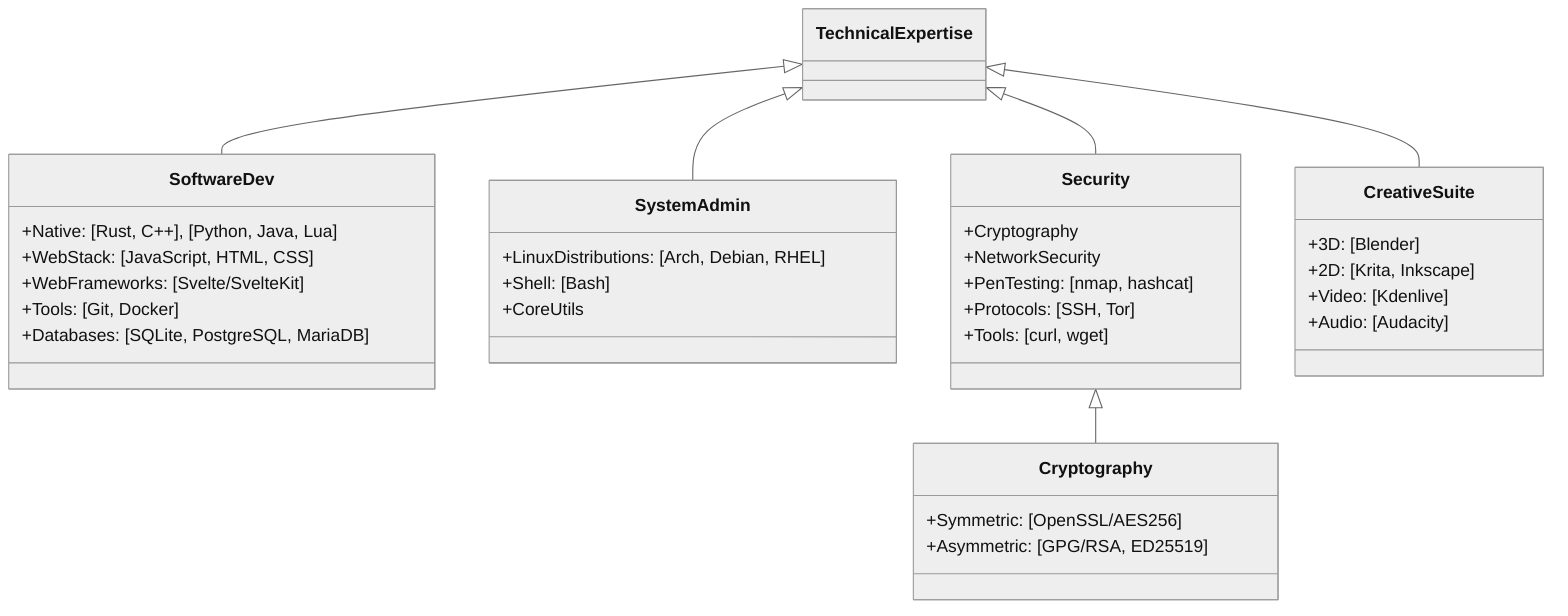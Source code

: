 %%{init: {'theme': 'neutral'}}%%
classDiagram
    TechnicalExpertise <|-- SoftwareDev
    TechnicalExpertise <|-- SystemAdmin
    TechnicalExpertise <|-- Security
    TechnicalExpertise <|-- CreativeSuite

    class SoftwareDev{
        +Native: [Rust, C++], [Python, Java, Lua]
        +WebStack: [JavaScript, HTML, CSS]
        +WebFrameworks: [Svelte/SvelteKit]
        +Tools: [Git, Docker]
        +Databases: [SQLite, PostgreSQL, MariaDB]
    }

    class SystemAdmin{
        +LinuxDistributions: [Arch, Debian, RHEL]
        +Shell: [Bash]
        +CoreUtils
        %% +AndroidTools
    }

    class Security{
        +Cryptography
        +NetworkSecurity
        +PenTesting: [nmap, hashcat]
        +Protocols: [SSH, Tor]
        +Tools: [curl, wget]
    }

    class CreativeSuite{
        +3D: [Blender]
        +2D: [Krita, Inkscape]
        +Video: [Kdenlive]
        +Audio: [Audacity]
    }

    Security <|-- Cryptography
    class Cryptography{
        +Symmetric: [OpenSSL/AES256]
        +Asymmetric: [GPG/RSA, ED25519]
    }